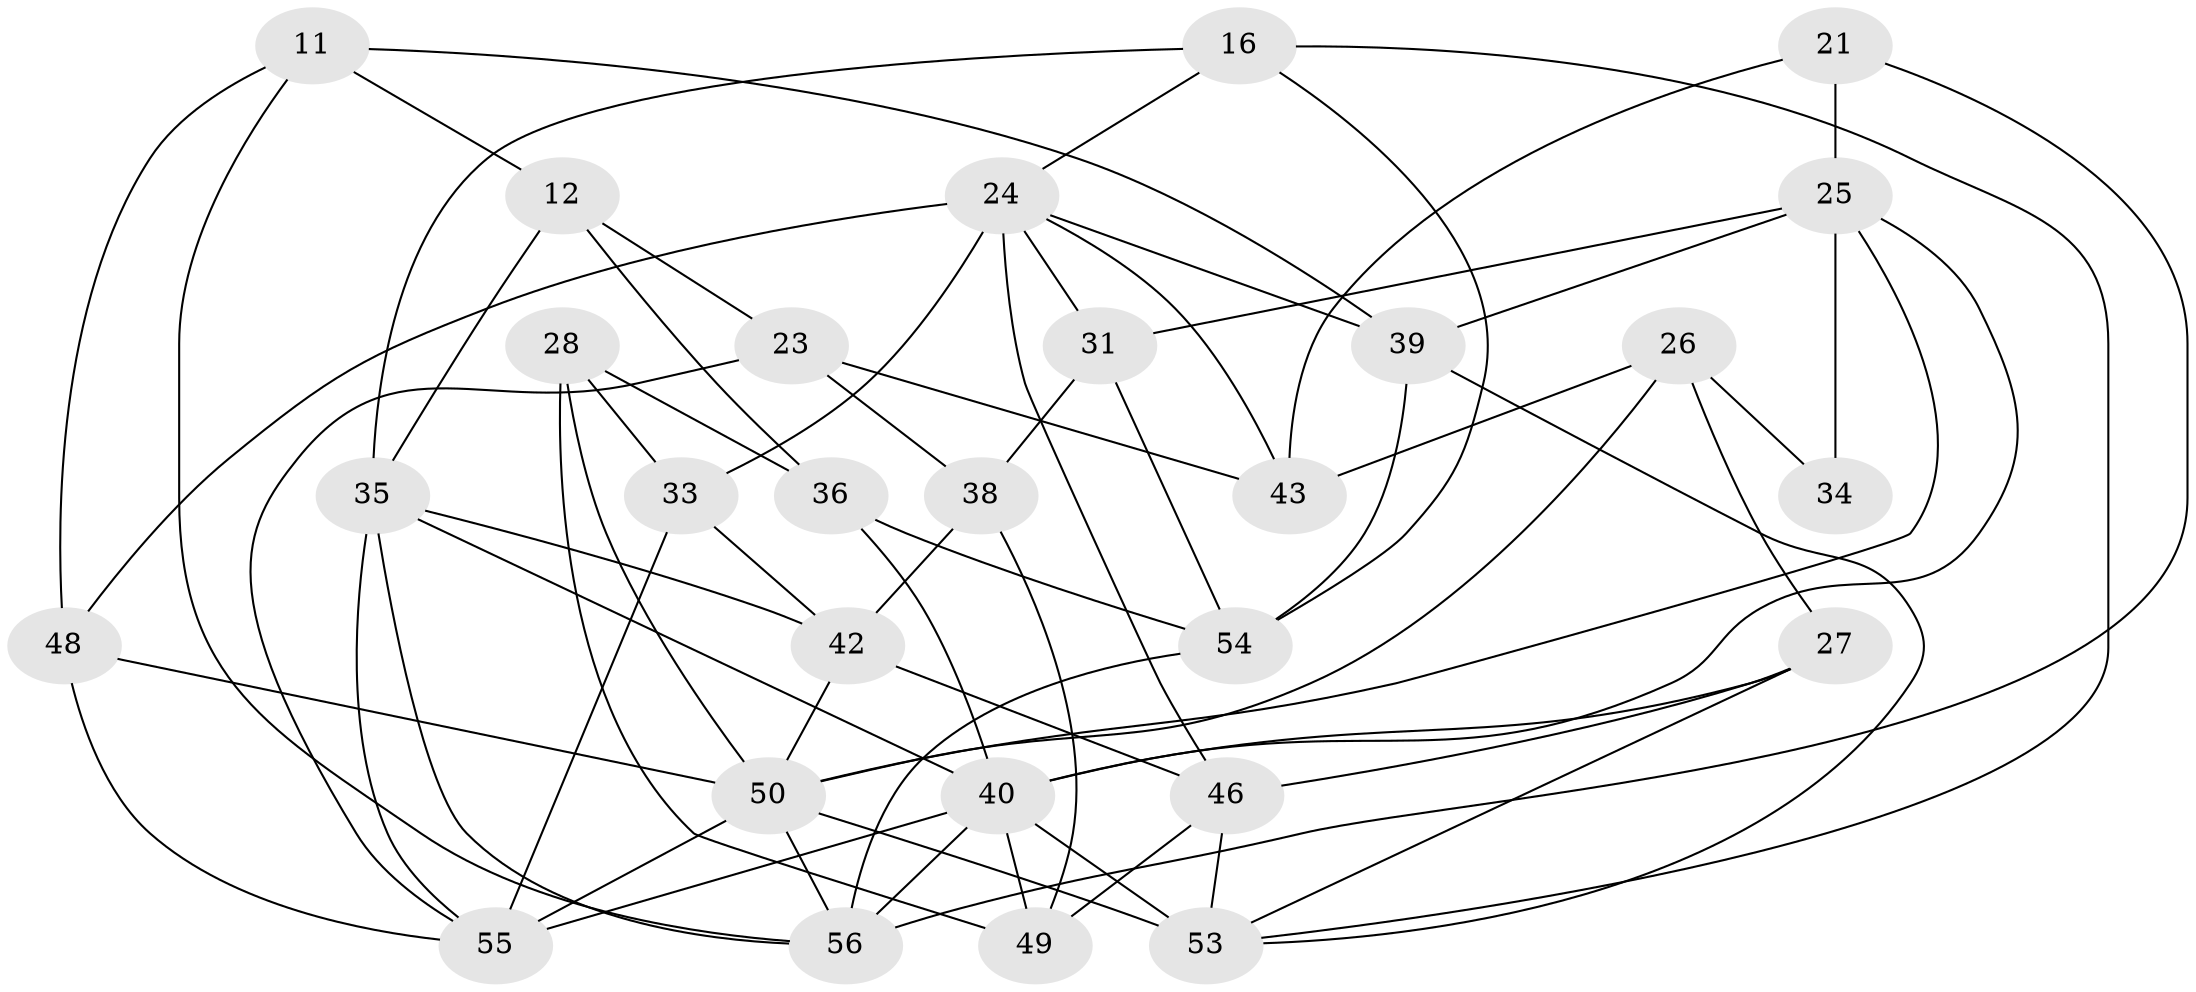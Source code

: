 // original degree distribution, {4: 1.0}
// Generated by graph-tools (version 1.1) at 2025/58/03/09/25 04:58:18]
// undirected, 28 vertices, 67 edges
graph export_dot {
graph [start="1"]
  node [color=gray90,style=filled];
  11;
  12;
  16;
  21;
  23;
  24 [super="+1+4"];
  25 [super="+13+8"];
  26 [super="+3"];
  27 [super="+9"];
  28;
  31;
  33;
  34;
  35 [super="+5+32"];
  36;
  38;
  39 [super="+18"];
  40 [super="+6+14+37"];
  42 [super="+15"];
  43;
  46 [super="+22"];
  48 [super="+20"];
  49;
  50 [super="+10+44"];
  53 [super="+45+17"];
  54 [super="+52"];
  55 [super="+29+41"];
  56 [super="+2+47+51"];
  11 -- 39;
  11 -- 12;
  11 -- 48;
  11 -- 56;
  12 -- 23;
  12 -- 36;
  12 -- 35;
  16 -- 53;
  16 -- 24;
  16 -- 35;
  16 -- 54;
  21 -- 43;
  21 -- 25 [weight=2];
  21 -- 56;
  23 -- 38;
  23 -- 43;
  23 -- 55;
  24 -- 31;
  24 -- 46;
  24 -- 43;
  24 -- 39;
  24 -- 48 [weight=2];
  24 -- 33;
  25 -- 31;
  25 -- 34 [weight=2];
  25 -- 39;
  25 -- 40;
  25 -- 50;
  26 -- 50 [weight=2];
  26 -- 34 [weight=2];
  26 -- 43;
  26 -- 27;
  27 -- 46 [weight=2];
  27 -- 40 [weight=2];
  27 -- 53;
  28 -- 36;
  28 -- 49;
  28 -- 33;
  28 -- 50;
  31 -- 38;
  31 -- 54;
  33 -- 42;
  33 -- 55;
  35 -- 55;
  35 -- 42 [weight=2];
  35 -- 56 [weight=2];
  35 -- 40;
  36 -- 54;
  36 -- 40;
  38 -- 49;
  38 -- 42;
  39 -- 54 [weight=2];
  39 -- 53;
  40 -- 56;
  40 -- 49;
  40 -- 55;
  40 -- 53 [weight=2];
  42 -- 50;
  42 -- 46;
  46 -- 49;
  46 -- 53;
  48 -- 55 [weight=2];
  48 -- 50;
  50 -- 56 [weight=2];
  50 -- 55 [weight=2];
  50 -- 53 [weight=2];
  54 -- 56 [weight=3];
}
